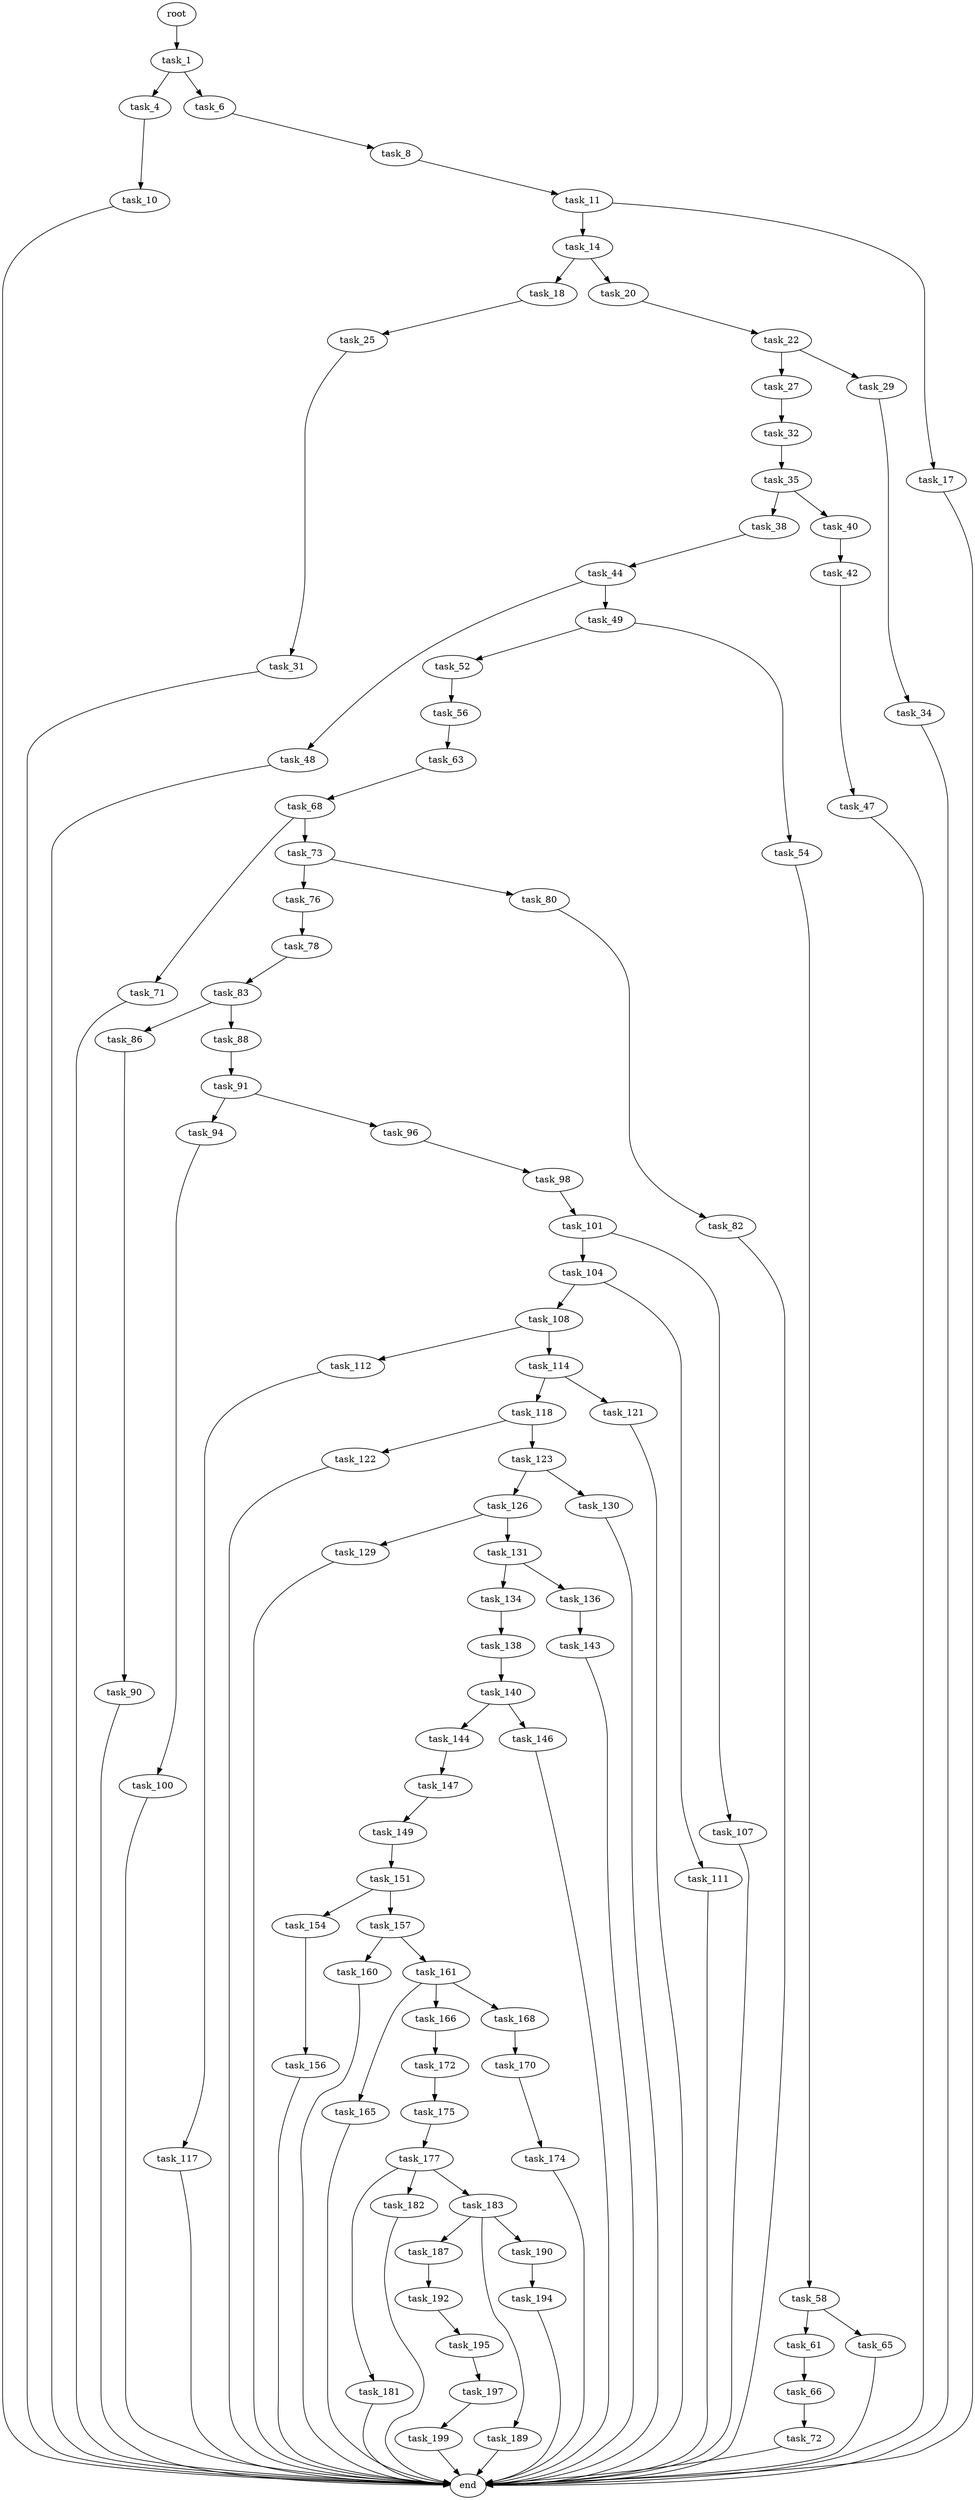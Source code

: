 digraph G {
  root [size="0.000000"];
  task_1 [size="125399986486.000000"];
  task_4 [size="782757789696.000000"];
  task_6 [size="415902020799.000000"];
  task_8 [size="134217728000.000000"];
  task_10 [size="5602289022.000000"];
  task_11 [size="327952795222.000000"];
  task_14 [size="134217728000.000000"];
  task_17 [size="8589934592.000000"];
  task_18 [size="66099119996.000000"];
  task_20 [size="83513546212.000000"];
  task_22 [size="777412164.000000"];
  task_25 [size="652975643183.000000"];
  task_27 [size="811834203333.000000"];
  task_29 [size="18032008652.000000"];
  task_31 [size="782757789696.000000"];
  task_32 [size="885225783184.000000"];
  task_34 [size="26388382129.000000"];
  task_35 [size="31060114310.000000"];
  task_38 [size="8589934592.000000"];
  task_40 [size="1410738860.000000"];
  task_42 [size="4723855146.000000"];
  task_44 [size="368293445632.000000"];
  task_47 [size="3869067413.000000"];
  task_48 [size="68719476736.000000"];
  task_49 [size="70018244430.000000"];
  task_52 [size="2417331778.000000"];
  task_54 [size="782757789696.000000"];
  task_56 [size="1439034147.000000"];
  task_58 [size="90464327939.000000"];
  task_61 [size="6101329864.000000"];
  task_63 [size="621032549760.000000"];
  task_65 [size="266476975973.000000"];
  task_66 [size="549755813888.000000"];
  task_68 [size="11932658954.000000"];
  task_71 [size="25213123375.000000"];
  task_72 [size="9784427223.000000"];
  task_73 [size="486727465634.000000"];
  task_76 [size="368293445632.000000"];
  task_78 [size="7218940712.000000"];
  task_80 [size="665445468244.000000"];
  task_82 [size="134217728000.000000"];
  task_83 [size="31978287077.000000"];
  task_86 [size="12715126883.000000"];
  task_88 [size="663444076940.000000"];
  task_90 [size="33314669118.000000"];
  task_91 [size="259363779516.000000"];
  task_94 [size="8381522980.000000"];
  task_96 [size="28286646223.000000"];
  task_98 [size="325700253661.000000"];
  task_100 [size="368293445632.000000"];
  task_101 [size="28991029248.000000"];
  task_104 [size="214444499119.000000"];
  task_107 [size="782757789696.000000"];
  task_108 [size="231928233984.000000"];
  task_111 [size="36772507505.000000"];
  task_112 [size="55361937246.000000"];
  task_114 [size="42270761562.000000"];
  task_117 [size="8589934592.000000"];
  task_118 [size="323806538339.000000"];
  task_121 [size="112413750832.000000"];
  task_122 [size="1073741824000.000000"];
  task_123 [size="40660934915.000000"];
  task_126 [size="368293445632.000000"];
  task_129 [size="549755813888.000000"];
  task_130 [size="134217728000.000000"];
  task_131 [size="1688522953.000000"];
  task_134 [size="115126487578.000000"];
  task_136 [size="29799328925.000000"];
  task_138 [size="8589934592.000000"];
  task_140 [size="8589934592.000000"];
  task_143 [size="549755813888.000000"];
  task_144 [size="2056491692.000000"];
  task_146 [size="249288867909.000000"];
  task_147 [size="549755813888.000000"];
  task_149 [size="508473095744.000000"];
  task_151 [size="579690076938.000000"];
  task_154 [size="140319328383.000000"];
  task_156 [size="1073741824000.000000"];
  task_157 [size="7869609461.000000"];
  task_160 [size="34012071583.000000"];
  task_161 [size="182224490458.000000"];
  task_165 [size="3568101177.000000"];
  task_166 [size="782757789696.000000"];
  task_168 [size="14864694672.000000"];
  task_170 [size="83865088404.000000"];
  task_172 [size="368293445632.000000"];
  task_174 [size="309671291125.000000"];
  task_175 [size="649867286707.000000"];
  task_177 [size="28076043896.000000"];
  task_181 [size="4446191788.000000"];
  task_182 [size="1073741824000.000000"];
  task_183 [size="325803259184.000000"];
  task_187 [size="1132856830493.000000"];
  task_189 [size="576033474157.000000"];
  task_190 [size="306436627.000000"];
  task_192 [size="924649889654.000000"];
  task_194 [size="734196243.000000"];
  task_195 [size="13973825928.000000"];
  task_197 [size="1065625473666.000000"];
  task_199 [size="90219226015.000000"];
  end [size="0.000000"];

  root -> task_1 [size="1.000000"];
  task_1 -> task_4 [size="134217728.000000"];
  task_1 -> task_6 [size="134217728.000000"];
  task_4 -> task_10 [size="679477248.000000"];
  task_6 -> task_8 [size="679477248.000000"];
  task_8 -> task_11 [size="209715200.000000"];
  task_10 -> end [size="1.000000"];
  task_11 -> task_14 [size="301989888.000000"];
  task_11 -> task_17 [size="301989888.000000"];
  task_14 -> task_18 [size="209715200.000000"];
  task_14 -> task_20 [size="209715200.000000"];
  task_17 -> end [size="1.000000"];
  task_18 -> task_25 [size="209715200.000000"];
  task_20 -> task_22 [size="134217728.000000"];
  task_22 -> task_27 [size="33554432.000000"];
  task_22 -> task_29 [size="33554432.000000"];
  task_25 -> task_31 [size="411041792.000000"];
  task_27 -> task_32 [size="838860800.000000"];
  task_29 -> task_34 [size="411041792.000000"];
  task_31 -> end [size="1.000000"];
  task_32 -> task_35 [size="838860800.000000"];
  task_34 -> end [size="1.000000"];
  task_35 -> task_38 [size="75497472.000000"];
  task_35 -> task_40 [size="75497472.000000"];
  task_38 -> task_44 [size="33554432.000000"];
  task_40 -> task_42 [size="134217728.000000"];
  task_42 -> task_47 [size="75497472.000000"];
  task_44 -> task_48 [size="411041792.000000"];
  task_44 -> task_49 [size="411041792.000000"];
  task_47 -> end [size="1.000000"];
  task_48 -> end [size="1.000000"];
  task_49 -> task_52 [size="209715200.000000"];
  task_49 -> task_54 [size="209715200.000000"];
  task_52 -> task_56 [size="75497472.000000"];
  task_54 -> task_58 [size="679477248.000000"];
  task_56 -> task_63 [size="33554432.000000"];
  task_58 -> task_61 [size="134217728.000000"];
  task_58 -> task_65 [size="134217728.000000"];
  task_61 -> task_66 [size="411041792.000000"];
  task_63 -> task_68 [size="411041792.000000"];
  task_65 -> end [size="1.000000"];
  task_66 -> task_72 [size="536870912.000000"];
  task_68 -> task_71 [size="209715200.000000"];
  task_68 -> task_73 [size="209715200.000000"];
  task_71 -> end [size="1.000000"];
  task_72 -> end [size="1.000000"];
  task_73 -> task_76 [size="411041792.000000"];
  task_73 -> task_80 [size="411041792.000000"];
  task_76 -> task_78 [size="411041792.000000"];
  task_78 -> task_83 [size="134217728.000000"];
  task_80 -> task_82 [size="536870912.000000"];
  task_82 -> end [size="1.000000"];
  task_83 -> task_86 [size="536870912.000000"];
  task_83 -> task_88 [size="536870912.000000"];
  task_86 -> task_90 [size="536870912.000000"];
  task_88 -> task_91 [size="411041792.000000"];
  task_90 -> end [size="1.000000"];
  task_91 -> task_94 [size="679477248.000000"];
  task_91 -> task_96 [size="679477248.000000"];
  task_94 -> task_100 [size="209715200.000000"];
  task_96 -> task_98 [size="536870912.000000"];
  task_98 -> task_101 [size="411041792.000000"];
  task_100 -> end [size="1.000000"];
  task_101 -> task_104 [size="75497472.000000"];
  task_101 -> task_107 [size="75497472.000000"];
  task_104 -> task_108 [size="301989888.000000"];
  task_104 -> task_111 [size="301989888.000000"];
  task_107 -> end [size="1.000000"];
  task_108 -> task_112 [size="301989888.000000"];
  task_108 -> task_114 [size="301989888.000000"];
  task_111 -> end [size="1.000000"];
  task_112 -> task_117 [size="75497472.000000"];
  task_114 -> task_118 [size="679477248.000000"];
  task_114 -> task_121 [size="679477248.000000"];
  task_117 -> end [size="1.000000"];
  task_118 -> task_122 [size="209715200.000000"];
  task_118 -> task_123 [size="209715200.000000"];
  task_121 -> end [size="1.000000"];
  task_122 -> end [size="1.000000"];
  task_123 -> task_126 [size="679477248.000000"];
  task_123 -> task_130 [size="679477248.000000"];
  task_126 -> task_129 [size="411041792.000000"];
  task_126 -> task_131 [size="411041792.000000"];
  task_129 -> end [size="1.000000"];
  task_130 -> end [size="1.000000"];
  task_131 -> task_134 [size="33554432.000000"];
  task_131 -> task_136 [size="33554432.000000"];
  task_134 -> task_138 [size="209715200.000000"];
  task_136 -> task_143 [size="33554432.000000"];
  task_138 -> task_140 [size="33554432.000000"];
  task_140 -> task_144 [size="33554432.000000"];
  task_140 -> task_146 [size="33554432.000000"];
  task_143 -> end [size="1.000000"];
  task_144 -> task_147 [size="134217728.000000"];
  task_146 -> end [size="1.000000"];
  task_147 -> task_149 [size="536870912.000000"];
  task_149 -> task_151 [size="411041792.000000"];
  task_151 -> task_154 [size="536870912.000000"];
  task_151 -> task_157 [size="536870912.000000"];
  task_154 -> task_156 [size="134217728.000000"];
  task_156 -> end [size="1.000000"];
  task_157 -> task_160 [size="134217728.000000"];
  task_157 -> task_161 [size="134217728.000000"];
  task_160 -> end [size="1.000000"];
  task_161 -> task_165 [size="679477248.000000"];
  task_161 -> task_166 [size="679477248.000000"];
  task_161 -> task_168 [size="679477248.000000"];
  task_165 -> end [size="1.000000"];
  task_166 -> task_172 [size="679477248.000000"];
  task_168 -> task_170 [size="536870912.000000"];
  task_170 -> task_174 [size="134217728.000000"];
  task_172 -> task_175 [size="411041792.000000"];
  task_174 -> end [size="1.000000"];
  task_175 -> task_177 [size="411041792.000000"];
  task_177 -> task_181 [size="679477248.000000"];
  task_177 -> task_182 [size="679477248.000000"];
  task_177 -> task_183 [size="679477248.000000"];
  task_181 -> end [size="1.000000"];
  task_182 -> end [size="1.000000"];
  task_183 -> task_187 [size="209715200.000000"];
  task_183 -> task_189 [size="209715200.000000"];
  task_183 -> task_190 [size="209715200.000000"];
  task_187 -> task_192 [size="679477248.000000"];
  task_189 -> end [size="1.000000"];
  task_190 -> task_194 [size="33554432.000000"];
  task_192 -> task_195 [size="679477248.000000"];
  task_194 -> end [size="1.000000"];
  task_195 -> task_197 [size="679477248.000000"];
  task_197 -> task_199 [size="838860800.000000"];
  task_199 -> end [size="1.000000"];
}
